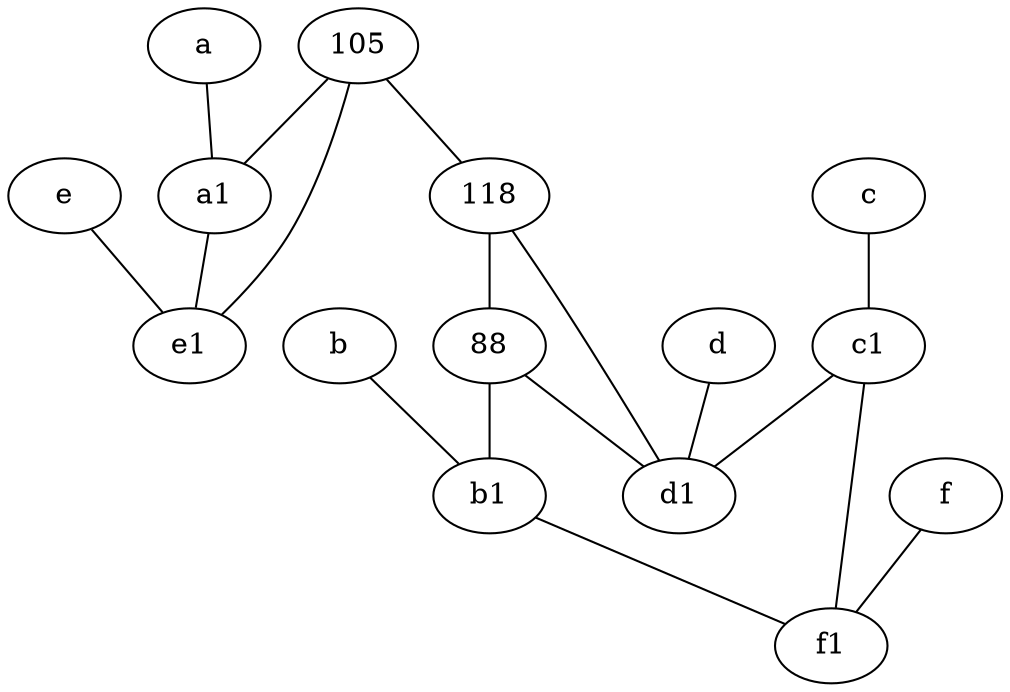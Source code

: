 graph {
	e [pos="7,9!"]
	a1 [pos="8,3!"]
	88
	e1 [pos="7,7!"]
	b [pos="10,4!"]
	105
	d [pos="2,5!"]
	c1 [pos="4.5,3!"]
	b1 [pos="9,4!"]
	118
	f [pos="3,9!"]
	a [pos="8,2!"]
	f1 [pos="3,8!"]
	c [pos="4.5,2!"]
	d1 [pos="3,5!"]
	88 -- b1
	b -- b1
	e -- e1
	a1 -- e1
	b1 -- f1
	c -- c1
	c1 -- d1
	a -- a1
	118 -- d1
	105 -- 118
	d -- d1
	88 -- d1
	f -- f1
	118 -- 88
	105 -- e1
	c1 -- f1
	105 -- a1
}
